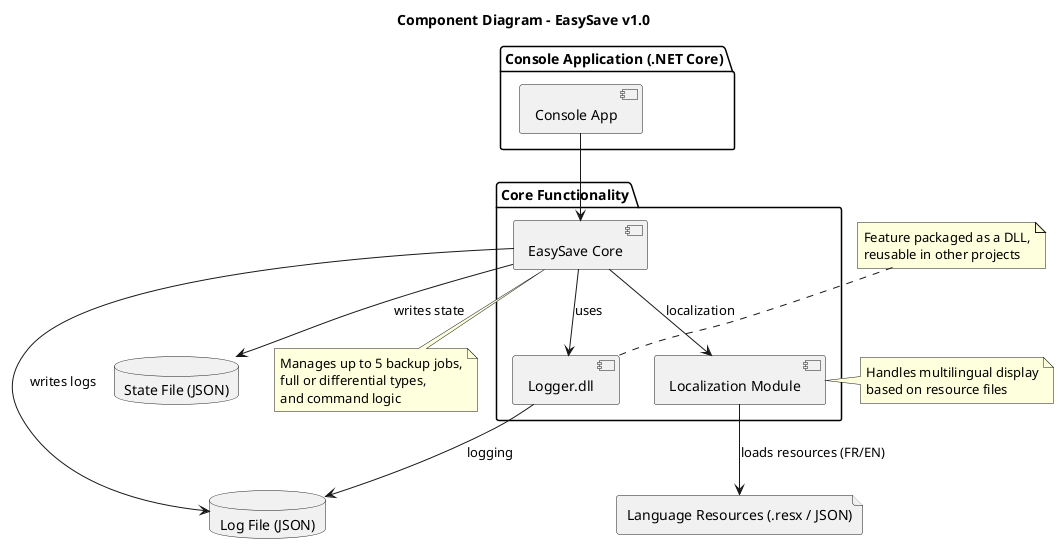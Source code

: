 @startuml
title Component Diagram - EasySave v1.0

' External resources (declared only once)
database "Log File (JSON)" as LogFile
database "State File (JSON)" as StateFile
file "Language Resources (.resx / JSON)" as LangRes

' Packages with their components
package "Console Application (.NET Core)" {
    [Console App] as ConsoleApp
}

package "Core Functionality" {
    [EasySave Core] as Core
    [Logger.dll] as Logger
    [Localization Module] as Localizer
}

' Dependencies
ConsoleApp --> Core
Core --> Logger : uses
Core --> Localizer : localization
Core --> LogFile : writes logs
Core --> StateFile : writes state
Logger --> LogFile : logging
Localizer --> LangRes : loads resources (FR/EN)

' Explanatory notes
note top of Logger
Feature packaged as a DLL,
reusable in other projects
end note

note right of Localizer
Handles multilingual display
based on resource files
end note

note bottom of Core
Manages up to 5 backup jobs,
full or differential types,
and command logic
end note

@enduml
